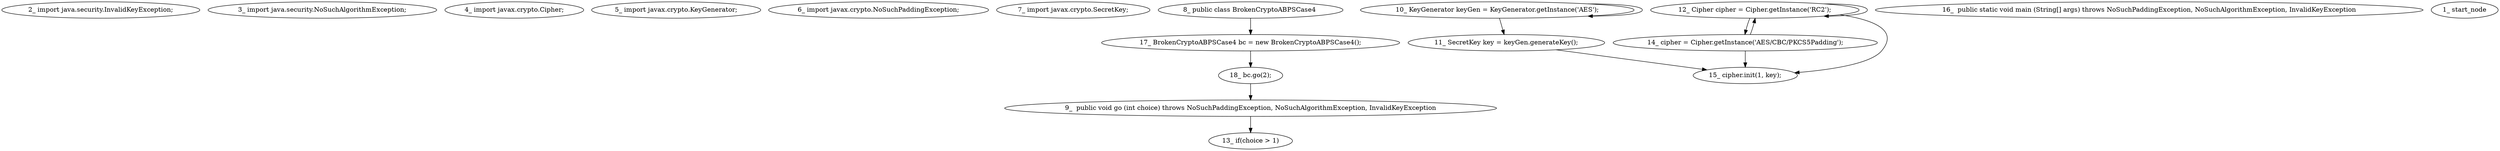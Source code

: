 digraph  {
12 [label="2_ import java.security.InvalidKeyException;", type_label=expression_statement];
18 [label="3_ import java.security.NoSuchAlgorithmException;", type_label=expression_statement];
24 [label="4_ import javax.crypto.Cipher;", type_label=expression_statement];
30 [label="5_ import javax.crypto.KeyGenerator;", type_label=expression_statement];
36 [label="6_ import javax.crypto.NoSuchPaddingException;", type_label=expression_statement];
42 [label="7_ import javax.crypto.SecretKey;", type_label=expression_statement];
48 [label="8_ public class BrokenCryptoABPSCase4 ", type_label=class_declaration];
52 [label="9_  public void go (int choice) throws NoSuchPaddingException, NoSuchAlgorithmException, InvalidKeyException", type_label=method_declaration];
65 [label="10_ KeyGenerator keyGen = KeyGenerator.getInstance('AES');", type_label=expression_statement];
74 [label="11_ SecretKey key = keyGen.generateKey();", type_label=expression_statement];
82 [label="12_ Cipher cipher = Cipher.getInstance('RC2');", type_label=expression_statement];
91 [label="13_ if(choice > 1)", type_label=if];
97 [label="14_ cipher = Cipher.getInstance('AES/CBC/PKCS5Padding');", type_label=expression_statement];
105 [label="15_ cipher.init(1, key);", type_label=expression_statement];
112 [label="16_  public static void main (String[] args) throws NoSuchPaddingException, NoSuchAlgorithmException, InvalidKeyException", type_label=method_declaration];
127 [label="17_ BrokenCryptoABPSCase4 bc = new BrokenCryptoABPSCase4();", type_label=expression_statement];
134 [label="18_ bc.go(2);", type_label=expression_statement];
1 [label="1_ start_node", type_label=start];
48 -> 127  [key=1];
52 -> 91  [key=0, used_def=choice];
65 -> 74  [key=1, used_def=keyGen];
65 -> 65  [key=0, used_def=KeyGenerator];
74 -> 105  [key=0, used_def=key];
82 -> 82  [key=0, used_def=Cipher];
82 -> 97  [key=0, used_def=Cipher];
82 -> 105  [key=0, used_def=cipher];
97 -> 105  [key=1, used_def=cipher];
97 -> 82  [key=0, used_def=Cipher];
127 -> 134  [key=1, used_def=bc];
134 -> 52  [key=1];
}
